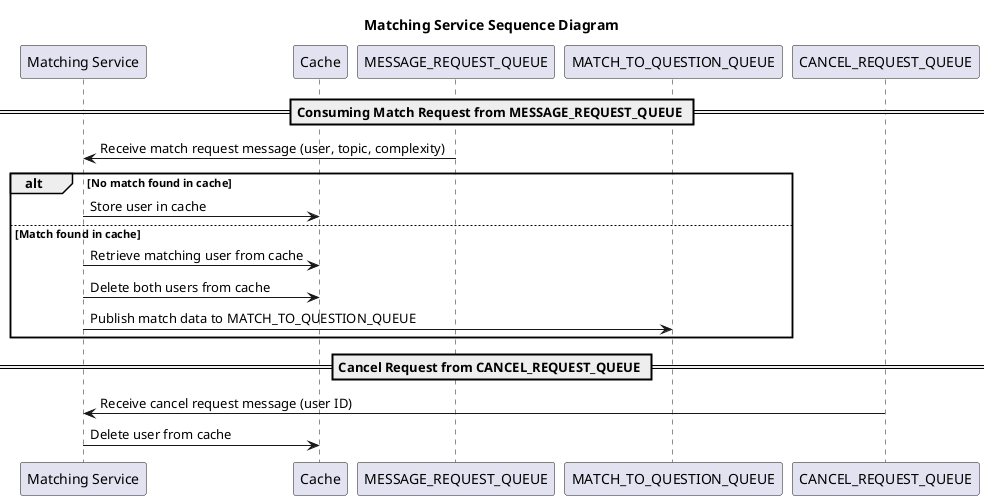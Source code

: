 @startuml matching
title Matching Service Sequence Diagram

participant "Matching Service" as MS
participant "Cache" as Cache
participant "MESSAGE_REQUEST_QUEUE" as MRQ
participant "MATCH_TO_QUESTION_QUEUE" as MQ
participant "CANCEL_REQUEST_QUEUE" as CRQ

== Consuming Match Request from MESSAGE_REQUEST_QUEUE ==
MRQ -> MS : Receive match request message (user, topic, complexity)

alt No match found in cache
    MS -> Cache : Store user in cache
else Match found in cache
    MS -> Cache : Retrieve matching user from cache
    MS -> Cache : Delete both users from cache
    MS -> MQ : Publish match data to MATCH_TO_QUESTION_QUEUE
end

== Cancel Request from CANCEL_REQUEST_QUEUE ==
CRQ -> MS : Receive cancel request message (user ID)
MS -> Cache : Delete user from cache

@enduml
